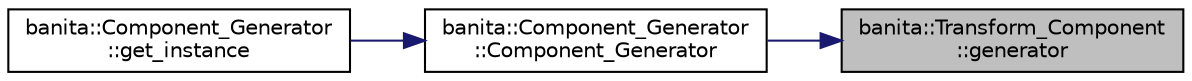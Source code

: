 digraph "banita::Transform_Component::generator"
{
 // LATEX_PDF_SIZE
  edge [fontname="Helvetica",fontsize="10",labelfontname="Helvetica",labelfontsize="10"];
  node [fontname="Helvetica",fontsize="10",shape=record];
  rankdir="RL";
  Node11 [label="banita::Transform_Component\l::generator",height=0.2,width=0.4,color="black", fillcolor="grey75", style="filled", fontcolor="black",tooltip="generator of this component"];
  Node11 -> Node12 [dir="back",color="midnightblue",fontsize="10",style="solid",fontname="Helvetica"];
  Node12 [label="banita::Component_Generator\l::Component_Generator",height=0.2,width=0.4,color="black", fillcolor="white", style="filled",URL="$d8/dc5/classbanita_1_1_component___generator.html#a2eeb40bd9675d0c1828de601324c503d",tooltip="Construct a new Component_Generator object. Currently doing a unintended step in order to register ne..."];
  Node12 -> Node13 [dir="back",color="midnightblue",fontsize="10",style="solid",fontname="Helvetica"];
  Node13 [label="banita::Component_Generator\l::get_instance",height=0.2,width=0.4,color="black", fillcolor="white", style="filled",URL="$d8/dc5/classbanita_1_1_component___generator.html#a58161267b33b3a6e67edfed079196ebd",tooltip="Get the instance object."];
}
